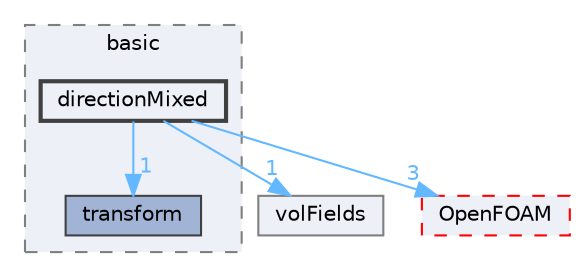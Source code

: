 digraph "src/finiteVolume/fields/fvPatchFields/basic/directionMixed"
{
 // LATEX_PDF_SIZE
  bgcolor="transparent";
  edge [fontname=Helvetica,fontsize=10,labelfontname=Helvetica,labelfontsize=10];
  node [fontname=Helvetica,fontsize=10,shape=box,height=0.2,width=0.4];
  compound=true
  subgraph clusterdir_546b14c9025d30bb5b92fa069dbdd82c {
    graph [ bgcolor="#edf0f7", pencolor="grey50", label="basic", fontname=Helvetica,fontsize=10 style="filled,dashed", URL="dir_546b14c9025d30bb5b92fa069dbdd82c.html",tooltip=""]
  dir_69500eee4066722e541f53a859e9d9bd [label="transform", fillcolor="#a2b4d6", color="grey25", style="filled", URL="dir_69500eee4066722e541f53a859e9d9bd.html",tooltip=""];
  dir_19aefac0403ec26c4f1abba23987c6ec [label="directionMixed", fillcolor="#edf0f7", color="grey25", style="filled,bold", URL="dir_19aefac0403ec26c4f1abba23987c6ec.html",tooltip=""];
  }
  dir_bd8bf7fa65467c460a50eacc456ce356 [label="volFields", fillcolor="#edf0f7", color="grey50", style="filled", URL="dir_bd8bf7fa65467c460a50eacc456ce356.html",tooltip=""];
  dir_c5473ff19b20e6ec4dfe5c310b3778a8 [label="OpenFOAM", fillcolor="#edf0f7", color="red", style="filled,dashed", URL="dir_c5473ff19b20e6ec4dfe5c310b3778a8.html",tooltip=""];
  dir_19aefac0403ec26c4f1abba23987c6ec->dir_69500eee4066722e541f53a859e9d9bd [headlabel="1", labeldistance=1.5 headhref="dir_000959_004098.html" href="dir_000959_004098.html" color="steelblue1" fontcolor="steelblue1"];
  dir_19aefac0403ec26c4f1abba23987c6ec->dir_bd8bf7fa65467c460a50eacc456ce356 [headlabel="1", labeldistance=1.5 headhref="dir_000959_004295.html" href="dir_000959_004295.html" color="steelblue1" fontcolor="steelblue1"];
  dir_19aefac0403ec26c4f1abba23987c6ec->dir_c5473ff19b20e6ec4dfe5c310b3778a8 [headlabel="3", labeldistance=1.5 headhref="dir_000959_002695.html" href="dir_000959_002695.html" color="steelblue1" fontcolor="steelblue1"];
}
